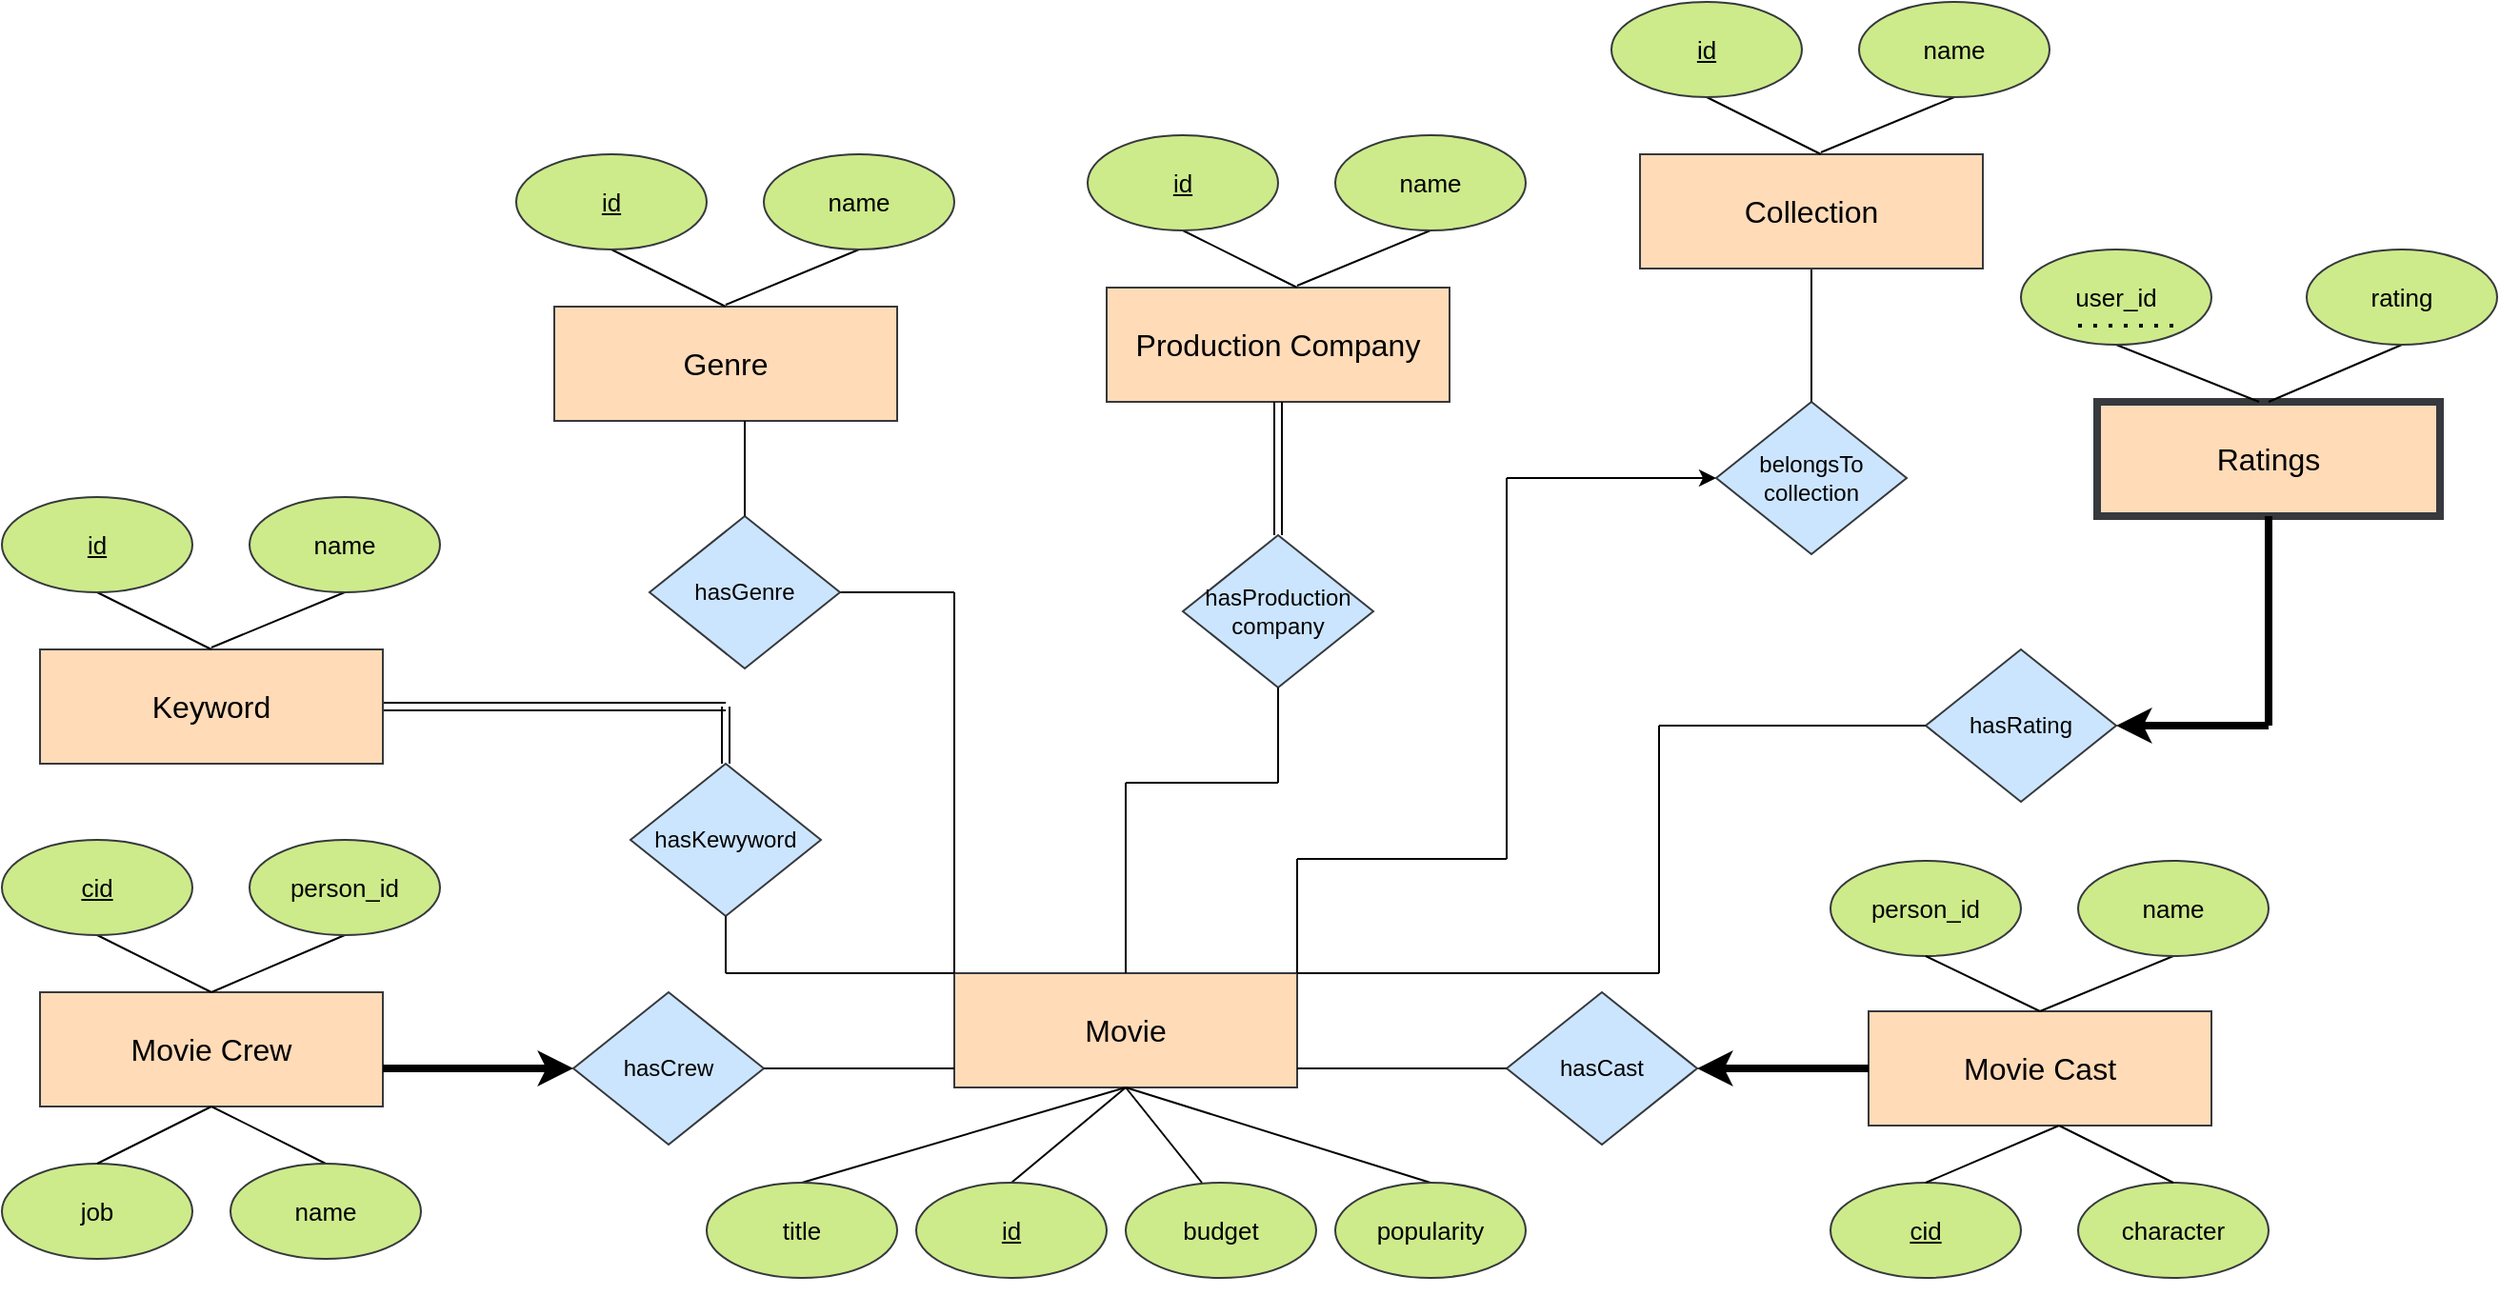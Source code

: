 <mxfile version="21.2.8" type="device">
  <diagram name="Page-1" id="NmCKqqIRT9WoxrmZhtam">
    <mxGraphModel dx="1886" dy="606" grid="1" gridSize="10" guides="1" tooltips="1" connect="1" arrows="1" fold="1" page="1" pageScale="1" pageWidth="850" pageHeight="1100" math="0" shadow="0">
      <root>
        <mxCell id="0" />
        <mxCell id="1" parent="0" />
        <mxCell id="3cVwDTF0PyyG5tG76cxE-1" value="&lt;font style=&quot;font-size: 16px;&quot;&gt;Movie&lt;/font&gt;" style="rounded=0;whiteSpace=wrap;html=1;fontSize=14;fillColor=#ffdbb8;strokeColor=#36393d;perimeterSpacing=0;fillStyle=auto;" parent="1" vertex="1">
          <mxGeometry x="380" y="580" width="180" height="60" as="geometry" />
        </mxCell>
        <mxCell id="3cVwDTF0PyyG5tG76cxE-3" value="" style="endArrow=none;html=1;rounded=0;entryX=0.5;entryY=1;entryDx=0;entryDy=0;" parent="1" target="3cVwDTF0PyyG5tG76cxE-1" edge="1">
          <mxGeometry width="50" height="50" relative="1" as="geometry">
            <mxPoint x="300" y="690" as="sourcePoint" />
            <mxPoint x="630" y="550" as="targetPoint" />
          </mxGeometry>
        </mxCell>
        <mxCell id="3cVwDTF0PyyG5tG76cxE-4" value="title" style="ellipse;whiteSpace=wrap;html=1;fillColor=#cdeb8b;strokeColor=#36393d;fontSize=13;" parent="1" vertex="1">
          <mxGeometry x="250" y="690" width="100" height="50" as="geometry" />
        </mxCell>
        <mxCell id="3cVwDTF0PyyG5tG76cxE-5" value="" style="endArrow=none;html=1;rounded=0;entryX=0.5;entryY=1;entryDx=0;entryDy=0;" parent="1" target="3cVwDTF0PyyG5tG76cxE-1" edge="1">
          <mxGeometry width="50" height="50" relative="1" as="geometry">
            <mxPoint x="410" y="690" as="sourcePoint" />
            <mxPoint x="630" y="550" as="targetPoint" />
          </mxGeometry>
        </mxCell>
        <mxCell id="3cVwDTF0PyyG5tG76cxE-6" value="id" style="ellipse;whiteSpace=wrap;html=1;fillColor=#cdeb8b;strokeColor=#36393d;fontSize=13;fontStyle=4" parent="1" vertex="1">
          <mxGeometry x="360" y="690" width="100" height="50" as="geometry" />
        </mxCell>
        <mxCell id="3cVwDTF0PyyG5tG76cxE-7" value="" style="endArrow=none;html=1;rounded=0;" parent="1" edge="1">
          <mxGeometry width="50" height="50" relative="1" as="geometry">
            <mxPoint x="470" y="640" as="sourcePoint" />
            <mxPoint x="510" y="690" as="targetPoint" />
          </mxGeometry>
        </mxCell>
        <mxCell id="3cVwDTF0PyyG5tG76cxE-9" style="edgeStyle=orthogonalEdgeStyle;rounded=0;orthogonalLoop=1;jettySize=auto;html=1;exitX=0.5;exitY=1;exitDx=0;exitDy=0;" parent="1" source="3cVwDTF0PyyG5tG76cxE-4" target="3cVwDTF0PyyG5tG76cxE-4" edge="1">
          <mxGeometry relative="1" as="geometry" />
        </mxCell>
        <mxCell id="3cVwDTF0PyyG5tG76cxE-10" value="budget" style="ellipse;whiteSpace=wrap;html=1;fillColor=#cdeb8b;strokeColor=#36393d;fontSize=13;" parent="1" vertex="1">
          <mxGeometry x="470" y="690" width="100" height="50" as="geometry" />
        </mxCell>
        <mxCell id="3cVwDTF0PyyG5tG76cxE-11" value="" style="endArrow=none;html=1;rounded=0;entryX=0.5;entryY=0;entryDx=0;entryDy=0;" parent="1" target="3cVwDTF0PyyG5tG76cxE-12" edge="1">
          <mxGeometry width="50" height="50" relative="1" as="geometry">
            <mxPoint x="470" y="640" as="sourcePoint" />
            <mxPoint x="610" y="690" as="targetPoint" />
          </mxGeometry>
        </mxCell>
        <mxCell id="3cVwDTF0PyyG5tG76cxE-12" value="popularity" style="ellipse;whiteSpace=wrap;html=1;fillColor=#cdeb8b;strokeColor=#36393d;fontSize=13;" parent="1" vertex="1">
          <mxGeometry x="580" y="690" width="100" height="50" as="geometry" />
        </mxCell>
        <mxCell id="3cVwDTF0PyyG5tG76cxE-14" value="hasCrew" style="rhombus;whiteSpace=wrap;html=1;fillColor=#cce5ff;strokeColor=#36393d;" parent="1" vertex="1">
          <mxGeometry x="180" y="590" width="100" height="80" as="geometry" />
        </mxCell>
        <mxCell id="3cVwDTF0PyyG5tG76cxE-18" value="&lt;span style=&quot;font-size: 16px;&quot;&gt;Movie Crew&lt;/span&gt;" style="rounded=0;whiteSpace=wrap;html=1;fontSize=14;fillColor=#ffdbb8;strokeColor=#36393d;perimeterSpacing=0;fillStyle=auto;" parent="1" vertex="1">
          <mxGeometry x="-100" y="590" width="180" height="60" as="geometry" />
        </mxCell>
        <mxCell id="3cVwDTF0PyyG5tG76cxE-19" value="job" style="ellipse;whiteSpace=wrap;html=1;fillColor=#cdeb8b;strokeColor=#36393d;fontSize=13;" parent="1" vertex="1">
          <mxGeometry x="-120" y="680" width="100" height="50" as="geometry" />
        </mxCell>
        <mxCell id="3cVwDTF0PyyG5tG76cxE-21" value="" style="endArrow=none;html=1;rounded=0;entryX=0.5;entryY=1;entryDx=0;entryDy=0;" parent="1" target="3cVwDTF0PyyG5tG76cxE-18" edge="1">
          <mxGeometry width="50" height="50" relative="1" as="geometry">
            <mxPoint x="-70" y="680" as="sourcePoint" />
            <mxPoint x="360" y="580" as="targetPoint" />
          </mxGeometry>
        </mxCell>
        <mxCell id="3cVwDTF0PyyG5tG76cxE-22" value="" style="endArrow=none;html=1;rounded=0;entryX=0.5;entryY=1;entryDx=0;entryDy=0;exitX=0.5;exitY=0;exitDx=0;exitDy=0;" parent="1" source="3cVwDTF0PyyG5tG76cxE-23" target="3cVwDTF0PyyG5tG76cxE-18" edge="1">
          <mxGeometry width="50" height="50" relative="1" as="geometry">
            <mxPoint x="30" y="680" as="sourcePoint" />
            <mxPoint x="50" y="650" as="targetPoint" />
          </mxGeometry>
        </mxCell>
        <mxCell id="3cVwDTF0PyyG5tG76cxE-23" value="name" style="ellipse;whiteSpace=wrap;html=1;fillColor=#cdeb8b;strokeColor=#36393d;fontSize=13;" parent="1" vertex="1">
          <mxGeometry y="680" width="100" height="50" as="geometry" />
        </mxCell>
        <mxCell id="3cVwDTF0PyyG5tG76cxE-24" value="" style="endArrow=none;html=1;rounded=0;entryX=0.5;entryY=0;entryDx=0;entryDy=0;exitX=0.5;exitY=1;exitDx=0;exitDy=0;" parent="1" source="3cVwDTF0PyyG5tG76cxE-25" target="3cVwDTF0PyyG5tG76cxE-18" edge="1">
          <mxGeometry width="50" height="50" relative="1" as="geometry">
            <mxPoint x="70" y="680" as="sourcePoint" />
            <mxPoint x="360" y="580" as="targetPoint" />
          </mxGeometry>
        </mxCell>
        <mxCell id="3cVwDTF0PyyG5tG76cxE-25" value="person_id" style="ellipse;whiteSpace=wrap;html=1;fillColor=#cdeb8b;strokeColor=#36393d;fontSize=13;" parent="1" vertex="1">
          <mxGeometry x="10" y="510" width="100" height="50" as="geometry" />
        </mxCell>
        <mxCell id="3cVwDTF0PyyG5tG76cxE-26" value="" style="endArrow=none;html=1;rounded=0;entryX=0.5;entryY=0;entryDx=0;entryDy=0;" parent="1" target="3cVwDTF0PyyG5tG76cxE-18" edge="1">
          <mxGeometry width="50" height="50" relative="1" as="geometry">
            <mxPoint x="-70" y="560" as="sourcePoint" />
            <mxPoint x="360" y="580" as="targetPoint" />
          </mxGeometry>
        </mxCell>
        <mxCell id="3cVwDTF0PyyG5tG76cxE-29" value="&lt;u&gt;cid&lt;/u&gt;" style="ellipse;whiteSpace=wrap;html=1;fillColor=#cdeb8b;strokeColor=#36393d;fontSize=13;" parent="1" vertex="1">
          <mxGeometry x="-120" y="510" width="100" height="50" as="geometry" />
        </mxCell>
        <mxCell id="3cVwDTF0PyyG5tG76cxE-34" value="hasCast" style="rhombus;whiteSpace=wrap;html=1;fillColor=#cce5ff;strokeColor=#36393d;" parent="1" vertex="1">
          <mxGeometry x="670" y="590" width="100" height="80" as="geometry" />
        </mxCell>
        <mxCell id="3cVwDTF0PyyG5tG76cxE-37" value="&lt;font style=&quot;font-size: 16px;&quot;&gt;Movie Cast&lt;/font&gt;" style="rounded=0;whiteSpace=wrap;html=1;fontSize=14;fillColor=#ffdbb8;strokeColor=#36393d;perimeterSpacing=0;fillStyle=auto;" parent="1" vertex="1">
          <mxGeometry x="860" y="600" width="180" height="60" as="geometry" />
        </mxCell>
        <mxCell id="3cVwDTF0PyyG5tG76cxE-38" value="&lt;u&gt;cid&lt;/u&gt;" style="ellipse;whiteSpace=wrap;html=1;fillColor=#cdeb8b;strokeColor=#36393d;fontSize=13;" parent="1" vertex="1">
          <mxGeometry x="840" y="690" width="100" height="50" as="geometry" />
        </mxCell>
        <mxCell id="3cVwDTF0PyyG5tG76cxE-40" value="character" style="ellipse;whiteSpace=wrap;html=1;fillColor=#cdeb8b;strokeColor=#36393d;fontSize=13;" parent="1" vertex="1">
          <mxGeometry x="970" y="690" width="100" height="50" as="geometry" />
        </mxCell>
        <mxCell id="3cVwDTF0PyyG5tG76cxE-45" value="" style="endArrow=none;html=1;rounded=0;entryX=0.5;entryY=1;entryDx=0;entryDy=0;exitX=0.5;exitY=0;exitDx=0;exitDy=0;" parent="1" source="3cVwDTF0PyyG5tG76cxE-38" edge="1">
          <mxGeometry width="50" height="50" relative="1" as="geometry">
            <mxPoint x="840" y="690" as="sourcePoint" />
            <mxPoint x="960" y="660" as="targetPoint" />
          </mxGeometry>
        </mxCell>
        <mxCell id="3cVwDTF0PyyG5tG76cxE-47" value="" style="endArrow=none;html=1;rounded=0;entryX=0.5;entryY=1;entryDx=0;entryDy=0;exitX=0.5;exitY=0;exitDx=0;exitDy=0;" parent="1" source="3cVwDTF0PyyG5tG76cxE-40" edge="1">
          <mxGeometry width="50" height="50" relative="1" as="geometry">
            <mxPoint x="1040" y="690" as="sourcePoint" />
            <mxPoint x="960" y="660" as="targetPoint" />
          </mxGeometry>
        </mxCell>
        <mxCell id="3cVwDTF0PyyG5tG76cxE-48" value="" style="endArrow=none;html=1;rounded=0;" parent="1" edge="1">
          <mxGeometry width="50" height="50" relative="1" as="geometry">
            <mxPoint x="1020" y="571" as="sourcePoint" />
            <mxPoint x="950" y="600" as="targetPoint" />
          </mxGeometry>
        </mxCell>
        <mxCell id="3cVwDTF0PyyG5tG76cxE-49" value="person_id" style="ellipse;whiteSpace=wrap;html=1;fillColor=#cdeb8b;strokeColor=#36393d;fontSize=13;" parent="1" vertex="1">
          <mxGeometry x="840" y="521" width="100" height="50" as="geometry" />
        </mxCell>
        <mxCell id="3cVwDTF0PyyG5tG76cxE-50" value="name" style="ellipse;whiteSpace=wrap;html=1;fillColor=#cdeb8b;strokeColor=#36393d;fontSize=13;" parent="1" vertex="1">
          <mxGeometry x="970" y="521" width="100" height="50" as="geometry" />
        </mxCell>
        <mxCell id="3cVwDTF0PyyG5tG76cxE-51" value="" style="endArrow=none;html=1;rounded=0;entryX=0.5;entryY=0;entryDx=0;entryDy=0;exitX=0.5;exitY=1;exitDx=0;exitDy=0;" parent="1" source="3cVwDTF0PyyG5tG76cxE-49" target="3cVwDTF0PyyG5tG76cxE-37" edge="1">
          <mxGeometry width="50" height="50" relative="1" as="geometry">
            <mxPoint x="-200" y="560" as="sourcePoint" />
            <mxPoint y="600" as="targetPoint" />
          </mxGeometry>
        </mxCell>
        <mxCell id="3cVwDTF0PyyG5tG76cxE-52" value="" style="endArrow=none;html=1;rounded=0;entryX=0;entryY=0;entryDx=0;entryDy=0;" parent="1" target="3cVwDTF0PyyG5tG76cxE-1" edge="1">
          <mxGeometry width="50" height="50" relative="1" as="geometry">
            <mxPoint x="260" y="580" as="sourcePoint" />
            <mxPoint x="520" y="600" as="targetPoint" />
          </mxGeometry>
        </mxCell>
        <mxCell id="3cVwDTF0PyyG5tG76cxE-55" style="edgeStyle=orthogonalEdgeStyle;rounded=0;orthogonalLoop=1;jettySize=auto;html=1;exitX=0.5;exitY=1;exitDx=0;exitDy=0;" parent="1" source="3cVwDTF0PyyG5tG76cxE-14" target="3cVwDTF0PyyG5tG76cxE-14" edge="1">
          <mxGeometry relative="1" as="geometry" />
        </mxCell>
        <mxCell id="3cVwDTF0PyyG5tG76cxE-57" value="" style="endArrow=none;html=1;rounded=0;shape=link;" parent="1" edge="1">
          <mxGeometry width="50" height="50" relative="1" as="geometry">
            <mxPoint x="70" y="440" as="sourcePoint" />
            <mxPoint x="260" y="440" as="targetPoint" />
          </mxGeometry>
        </mxCell>
        <mxCell id="3cVwDTF0PyyG5tG76cxE-58" value="hasKewyword" style="rhombus;whiteSpace=wrap;html=1;fillColor=#cce5ff;strokeColor=#36393d;" parent="1" vertex="1">
          <mxGeometry x="210" y="470" width="100" height="80" as="geometry" />
        </mxCell>
        <mxCell id="3cVwDTF0PyyG5tG76cxE-59" value="" style="endArrow=none;html=1;rounded=0;" parent="1" edge="1">
          <mxGeometry width="50" height="50" relative="1" as="geometry">
            <mxPoint x="260" y="580" as="sourcePoint" />
            <mxPoint x="260" y="550" as="targetPoint" />
          </mxGeometry>
        </mxCell>
        <mxCell id="3cVwDTF0PyyG5tG76cxE-61" value="&lt;span style=&quot;font-size: 16px;&quot;&gt;Keyword&lt;/span&gt;" style="rounded=0;whiteSpace=wrap;html=1;fontSize=14;fillColor=#ffdbb8;strokeColor=#36393d;perimeterSpacing=0;fillStyle=auto;" parent="1" vertex="1">
          <mxGeometry x="-100" y="410" width="180" height="60" as="geometry" />
        </mxCell>
        <mxCell id="3cVwDTF0PyyG5tG76cxE-62" value="" style="endArrow=none;html=1;rounded=0;entryX=0.5;entryY=0;entryDx=0;entryDy=0;" parent="1" edge="1">
          <mxGeometry width="50" height="50" relative="1" as="geometry">
            <mxPoint x="-70" y="380" as="sourcePoint" />
            <mxPoint x="-10" y="410" as="targetPoint" />
          </mxGeometry>
        </mxCell>
        <mxCell id="3cVwDTF0PyyG5tG76cxE-63" value="" style="endArrow=none;html=1;rounded=0;" parent="1" edge="1">
          <mxGeometry width="50" height="50" relative="1" as="geometry">
            <mxPoint x="60" y="380" as="sourcePoint" />
            <mxPoint x="-10" y="409" as="targetPoint" />
          </mxGeometry>
        </mxCell>
        <mxCell id="3cVwDTF0PyyG5tG76cxE-64" value="&lt;u&gt;id&lt;/u&gt;" style="ellipse;whiteSpace=wrap;html=1;fillColor=#cdeb8b;strokeColor=#36393d;fontSize=13;" parent="1" vertex="1">
          <mxGeometry x="-120" y="330" width="100" height="50" as="geometry" />
        </mxCell>
        <mxCell id="3cVwDTF0PyyG5tG76cxE-65" value="name" style="ellipse;whiteSpace=wrap;html=1;fillColor=#cdeb8b;strokeColor=#36393d;fontSize=13;" parent="1" vertex="1">
          <mxGeometry x="10" y="330" width="100" height="50" as="geometry" />
        </mxCell>
        <mxCell id="3cVwDTF0PyyG5tG76cxE-66" value="" style="endArrow=none;html=1;rounded=0;" parent="1" edge="1">
          <mxGeometry width="50" height="50" relative="1" as="geometry">
            <mxPoint x="380" y="580" as="sourcePoint" />
            <mxPoint x="380" y="380" as="targetPoint" />
          </mxGeometry>
        </mxCell>
        <mxCell id="3cVwDTF0PyyG5tG76cxE-67" value="" style="endArrow=none;html=1;rounded=0;" parent="1" edge="1">
          <mxGeometry width="50" height="50" relative="1" as="geometry">
            <mxPoint x="320" y="380" as="sourcePoint" />
            <mxPoint x="380" y="380" as="targetPoint" />
          </mxGeometry>
        </mxCell>
        <mxCell id="3cVwDTF0PyyG5tG76cxE-68" value="hasGenre" style="rhombus;whiteSpace=wrap;html=1;fillColor=#cce5ff;strokeColor=#36393d;" parent="1" vertex="1">
          <mxGeometry x="220" y="340" width="100" height="80" as="geometry" />
        </mxCell>
        <mxCell id="3cVwDTF0PyyG5tG76cxE-75" value="&lt;span style=&quot;font-size: 16px;&quot;&gt;Genre&lt;/span&gt;" style="rounded=0;whiteSpace=wrap;html=1;fontSize=14;fillColor=#ffdbb8;strokeColor=#36393d;perimeterSpacing=0;fillStyle=auto;" parent="1" vertex="1">
          <mxGeometry x="170" y="230" width="180" height="60" as="geometry" />
        </mxCell>
        <mxCell id="3cVwDTF0PyyG5tG76cxE-76" value="" style="endArrow=none;html=1;rounded=0;entryX=0.5;entryY=0;entryDx=0;entryDy=0;" parent="1" edge="1">
          <mxGeometry width="50" height="50" relative="1" as="geometry">
            <mxPoint x="200" y="200" as="sourcePoint" />
            <mxPoint x="260" y="230" as="targetPoint" />
          </mxGeometry>
        </mxCell>
        <mxCell id="3cVwDTF0PyyG5tG76cxE-77" value="" style="endArrow=none;html=1;rounded=0;" parent="1" edge="1">
          <mxGeometry width="50" height="50" relative="1" as="geometry">
            <mxPoint x="330" y="200" as="sourcePoint" />
            <mxPoint x="260" y="229" as="targetPoint" />
          </mxGeometry>
        </mxCell>
        <mxCell id="3cVwDTF0PyyG5tG76cxE-78" value="&lt;u&gt;id&lt;/u&gt;" style="ellipse;whiteSpace=wrap;html=1;fillColor=#cdeb8b;strokeColor=#36393d;fontSize=13;" parent="1" vertex="1">
          <mxGeometry x="150" y="150" width="100" height="50" as="geometry" />
        </mxCell>
        <mxCell id="3cVwDTF0PyyG5tG76cxE-79" value="name" style="ellipse;whiteSpace=wrap;html=1;fillColor=#cdeb8b;strokeColor=#36393d;fontSize=13;" parent="1" vertex="1">
          <mxGeometry x="280" y="150" width="100" height="50" as="geometry" />
        </mxCell>
        <mxCell id="3cVwDTF0PyyG5tG76cxE-80" value="" style="endArrow=none;html=1;rounded=0;" parent="1" edge="1">
          <mxGeometry width="50" height="50" relative="1" as="geometry">
            <mxPoint x="470" y="580" as="sourcePoint" />
            <mxPoint x="470" y="480" as="targetPoint" />
          </mxGeometry>
        </mxCell>
        <mxCell id="3cVwDTF0PyyG5tG76cxE-81" value="hasProduction&lt;br&gt;company" style="rhombus;whiteSpace=wrap;html=1;fillColor=#cce5ff;strokeColor=#36393d;" parent="1" vertex="1">
          <mxGeometry x="500" y="350" width="100" height="80" as="geometry" />
        </mxCell>
        <mxCell id="3cVwDTF0PyyG5tG76cxE-84" value="&lt;span style=&quot;font-size: 16px;&quot;&gt;Production Company&lt;/span&gt;" style="rounded=0;whiteSpace=wrap;html=1;fontSize=14;fillColor=#ffdbb8;strokeColor=#36393d;perimeterSpacing=0;fillStyle=auto;" parent="1" vertex="1">
          <mxGeometry x="460" y="220" width="180" height="60" as="geometry" />
        </mxCell>
        <mxCell id="3cVwDTF0PyyG5tG76cxE-86" value="" style="endArrow=none;html=1;rounded=0;" parent="1" edge="1">
          <mxGeometry width="50" height="50" relative="1" as="geometry">
            <mxPoint x="470" y="480" as="sourcePoint" />
            <mxPoint x="550" y="480" as="targetPoint" />
          </mxGeometry>
        </mxCell>
        <mxCell id="3cVwDTF0PyyG5tG76cxE-87" value="" style="endArrow=none;html=1;rounded=0;" parent="1" edge="1">
          <mxGeometry width="50" height="50" relative="1" as="geometry">
            <mxPoint x="550" y="480" as="sourcePoint" />
            <mxPoint x="550" y="430" as="targetPoint" />
          </mxGeometry>
        </mxCell>
        <mxCell id="3cVwDTF0PyyG5tG76cxE-88" value="" style="endArrow=none;html=1;rounded=0;entryX=0.5;entryY=0;entryDx=0;entryDy=0;" parent="1" edge="1">
          <mxGeometry width="50" height="50" relative="1" as="geometry">
            <mxPoint x="500" y="190" as="sourcePoint" />
            <mxPoint x="560" y="220" as="targetPoint" />
          </mxGeometry>
        </mxCell>
        <mxCell id="3cVwDTF0PyyG5tG76cxE-89" value="" style="endArrow=none;html=1;rounded=0;" parent="1" edge="1">
          <mxGeometry width="50" height="50" relative="1" as="geometry">
            <mxPoint x="630" y="190" as="sourcePoint" />
            <mxPoint x="560" y="219" as="targetPoint" />
          </mxGeometry>
        </mxCell>
        <mxCell id="3cVwDTF0PyyG5tG76cxE-90" value="&lt;u&gt;id&lt;/u&gt;" style="ellipse;whiteSpace=wrap;html=1;fillColor=#cdeb8b;strokeColor=#36393d;fontSize=13;" parent="1" vertex="1">
          <mxGeometry x="450" y="140" width="100" height="50" as="geometry" />
        </mxCell>
        <mxCell id="3cVwDTF0PyyG5tG76cxE-91" value="name" style="ellipse;whiteSpace=wrap;html=1;fillColor=#cdeb8b;strokeColor=#36393d;fontSize=13;" parent="1" vertex="1">
          <mxGeometry x="580" y="140" width="100" height="50" as="geometry" />
        </mxCell>
        <mxCell id="3cVwDTF0PyyG5tG76cxE-92" value="" style="endArrow=none;html=1;rounded=0;exitX=1;exitY=0;exitDx=0;exitDy=0;" parent="1" source="3cVwDTF0PyyG5tG76cxE-1" edge="1">
          <mxGeometry width="50" height="50" relative="1" as="geometry">
            <mxPoint x="340" y="520" as="sourcePoint" />
            <mxPoint x="560" y="520" as="targetPoint" />
          </mxGeometry>
        </mxCell>
        <mxCell id="3cVwDTF0PyyG5tG76cxE-93" value="" style="endArrow=none;html=1;rounded=0;" parent="1" edge="1">
          <mxGeometry width="50" height="50" relative="1" as="geometry">
            <mxPoint x="560" y="520" as="sourcePoint" />
            <mxPoint x="670" y="520" as="targetPoint" />
          </mxGeometry>
        </mxCell>
        <mxCell id="3cVwDTF0PyyG5tG76cxE-94" value="" style="endArrow=none;html=1;rounded=0;" parent="1" edge="1">
          <mxGeometry width="50" height="50" relative="1" as="geometry">
            <mxPoint x="670" y="520" as="sourcePoint" />
            <mxPoint x="670" y="320" as="targetPoint" />
          </mxGeometry>
        </mxCell>
        <mxCell id="3cVwDTF0PyyG5tG76cxE-98" value="belongsTo&lt;br&gt;collection" style="rhombus;whiteSpace=wrap;html=1;fillColor=#cce5ff;strokeColor=#36393d;" parent="1" vertex="1">
          <mxGeometry x="780" y="280" width="100" height="80" as="geometry" />
        </mxCell>
        <mxCell id="3cVwDTF0PyyG5tG76cxE-100" value="" style="endArrow=none;html=1;rounded=0;exitX=0.5;exitY=0;exitDx=0;exitDy=0;" parent="1" source="3cVwDTF0PyyG5tG76cxE-98" edge="1">
          <mxGeometry width="50" height="50" relative="1" as="geometry">
            <mxPoint x="820" y="400" as="sourcePoint" />
            <mxPoint x="830" y="210" as="targetPoint" />
          </mxGeometry>
        </mxCell>
        <mxCell id="3cVwDTF0PyyG5tG76cxE-101" value="&lt;span style=&quot;font-size: 16px;&quot;&gt;Collection&lt;/span&gt;" style="rounded=0;whiteSpace=wrap;html=1;fontSize=14;fillColor=#ffdbb8;strokeColor=#36393d;perimeterSpacing=0;fillStyle=auto;" parent="1" vertex="1">
          <mxGeometry x="740" y="150" width="180" height="60" as="geometry" />
        </mxCell>
        <mxCell id="3cVwDTF0PyyG5tG76cxE-102" value="" style="endArrow=none;html=1;rounded=0;entryX=0.5;entryY=0;entryDx=0;entryDy=0;" parent="1" edge="1">
          <mxGeometry width="50" height="50" relative="1" as="geometry">
            <mxPoint x="775" y="120" as="sourcePoint" />
            <mxPoint x="835" y="150" as="targetPoint" />
          </mxGeometry>
        </mxCell>
        <mxCell id="3cVwDTF0PyyG5tG76cxE-103" value="" style="endArrow=none;html=1;rounded=0;" parent="1" edge="1">
          <mxGeometry width="50" height="50" relative="1" as="geometry">
            <mxPoint x="905" y="120" as="sourcePoint" />
            <mxPoint x="835" y="149" as="targetPoint" />
          </mxGeometry>
        </mxCell>
        <mxCell id="3cVwDTF0PyyG5tG76cxE-104" value="&lt;u&gt;id&lt;/u&gt;" style="ellipse;whiteSpace=wrap;html=1;fillColor=#cdeb8b;strokeColor=#36393d;fontSize=13;" parent="1" vertex="1">
          <mxGeometry x="725" y="70" width="100" height="50" as="geometry" />
        </mxCell>
        <mxCell id="3cVwDTF0PyyG5tG76cxE-105" value="name" style="ellipse;whiteSpace=wrap;html=1;fillColor=#cdeb8b;strokeColor=#36393d;fontSize=13;" parent="1" vertex="1">
          <mxGeometry x="855" y="70" width="100" height="50" as="geometry" />
        </mxCell>
        <mxCell id="3cVwDTF0PyyG5tG76cxE-106" value="" style="endArrow=none;html=1;rounded=0;exitX=1;exitY=0;exitDx=0;exitDy=0;" parent="1" source="3cVwDTF0PyyG5tG76cxE-1" edge="1">
          <mxGeometry width="50" height="50" relative="1" as="geometry">
            <mxPoint x="850" y="620" as="sourcePoint" />
            <mxPoint x="750" y="580" as="targetPoint" />
          </mxGeometry>
        </mxCell>
        <mxCell id="3cVwDTF0PyyG5tG76cxE-107" value="" style="endArrow=none;html=1;rounded=0;" parent="1" edge="1">
          <mxGeometry width="50" height="50" relative="1" as="geometry">
            <mxPoint x="750" y="580" as="sourcePoint" />
            <mxPoint x="750" y="450" as="targetPoint" />
          </mxGeometry>
        </mxCell>
        <mxCell id="bmToHbx_m7U6vyhUU-Qj-1" value="hasRating" style="rhombus;whiteSpace=wrap;html=1;fillColor=#cce5ff;strokeColor=#36393d;" parent="1" vertex="1">
          <mxGeometry x="890" y="410" width="100" height="80" as="geometry" />
        </mxCell>
        <mxCell id="bmToHbx_m7U6vyhUU-Qj-4" value="&lt;span style=&quot;font-size: 16px;&quot;&gt;Ratings&lt;/span&gt;" style="rounded=0;whiteSpace=wrap;html=1;fontSize=14;fillColor=#ffdbb8;strokeColor=#36393d;perimeterSpacing=0;fillStyle=auto;gradientColor=none;strokeWidth=4;" parent="1" vertex="1">
          <mxGeometry x="980" y="280" width="180" height="60" as="geometry" />
        </mxCell>
        <mxCell id="bmToHbx_m7U6vyhUU-Qj-5" value="" style="endArrow=none;html=1;rounded=0;entryX=0.5;entryY=0;entryDx=0;entryDy=0;" parent="1" edge="1">
          <mxGeometry width="50" height="50" relative="1" as="geometry">
            <mxPoint x="990" y="250" as="sourcePoint" />
            <mxPoint x="1065" y="280" as="targetPoint" />
          </mxGeometry>
        </mxCell>
        <mxCell id="bmToHbx_m7U6vyhUU-Qj-6" value="&lt;p class=&quot;MsoNormal&quot;&gt;user_id&lt;/p&gt;" style="ellipse;whiteSpace=wrap;html=1;fillColor=#cdeb8b;strokeColor=#36393d;fontSize=13;" parent="1" vertex="1">
          <mxGeometry x="940" y="200" width="100" height="50" as="geometry" />
        </mxCell>
        <mxCell id="bmToHbx_m7U6vyhUU-Qj-10" value="" style="endArrow=none;html=1;rounded=0;entryX=0.5;entryY=0;entryDx=0;entryDy=0;exitX=0.5;exitY=1;exitDx=0;exitDy=0;" parent="1" source="bmToHbx_m7U6vyhUU-Qj-11" target="bmToHbx_m7U6vyhUU-Qj-4" edge="1">
          <mxGeometry width="50" height="50" relative="1" as="geometry">
            <mxPoint x="1190" y="250" as="sourcePoint" />
            <mxPoint x="1080" y="290" as="targetPoint" />
          </mxGeometry>
        </mxCell>
        <mxCell id="bmToHbx_m7U6vyhUU-Qj-11" value="rating" style="ellipse;whiteSpace=wrap;html=1;fillColor=#cdeb8b;strokeColor=#36393d;fontSize=13;" parent="1" vertex="1">
          <mxGeometry x="1090" y="200" width="100" height="50" as="geometry" />
        </mxCell>
        <mxCell id="bmToHbx_m7U6vyhUU-Qj-13" value="" style="endArrow=none;html=1;rounded=0;exitX=0;exitY=0.5;exitDx=0;exitDy=0;" parent="1" source="bmToHbx_m7U6vyhUU-Qj-1" edge="1">
          <mxGeometry width="50" height="50" relative="1" as="geometry">
            <mxPoint x="760" y="590" as="sourcePoint" />
            <mxPoint x="750" y="450" as="targetPoint" />
          </mxGeometry>
        </mxCell>
        <mxCell id="pnqVm8Gtk-yloZDZJLWc-1" value="" style="endArrow=classic;html=1;rounded=0;entryX=0;entryY=0.5;entryDx=0;entryDy=0;exitX=0;exitY=0.5;exitDx=0;exitDy=0;" parent="1" source="3cVwDTF0PyyG5tG76cxE-14" target="3cVwDTF0PyyG5tG76cxE-14" edge="1">
          <mxGeometry width="50" height="50" relative="1" as="geometry">
            <mxPoint x="600" y="430" as="sourcePoint" />
            <mxPoint x="650" y="380" as="targetPoint" />
          </mxGeometry>
        </mxCell>
        <mxCell id="pnqVm8Gtk-yloZDZJLWc-4" value="" style="endArrow=none;html=1;rounded=0;entryX=1;entryY=0.5;entryDx=0;entryDy=0;" parent="1" target="3cVwDTF0PyyG5tG76cxE-14" edge="1">
          <mxGeometry width="50" height="50" relative="1" as="geometry">
            <mxPoint x="380" y="630" as="sourcePoint" />
            <mxPoint x="650" y="380" as="targetPoint" />
          </mxGeometry>
        </mxCell>
        <mxCell id="pnqVm8Gtk-yloZDZJLWc-6" value="" style="endArrow=none;html=1;rounded=0;entryX=0;entryY=0.5;entryDx=0;entryDy=0;" parent="1" target="3cVwDTF0PyyG5tG76cxE-34" edge="1">
          <mxGeometry width="50" height="50" relative="1" as="geometry">
            <mxPoint x="560" y="630" as="sourcePoint" />
            <mxPoint x="650" y="380" as="targetPoint" />
          </mxGeometry>
        </mxCell>
        <mxCell id="pnqVm8Gtk-yloZDZJLWc-7" value="" style="endArrow=classic;html=1;rounded=0;entryX=0;entryY=0.5;entryDx=0;entryDy=0;exitX=0;exitY=0.5;exitDx=0;exitDy=0;" parent="1" edge="1">
          <mxGeometry width="50" height="50" relative="1" as="geometry">
            <mxPoint x="190" y="640" as="sourcePoint" />
            <mxPoint x="190" y="640" as="targetPoint" />
          </mxGeometry>
        </mxCell>
        <mxCell id="pnqVm8Gtk-yloZDZJLWc-9" value="" style="endArrow=none;html=1;rounded=0;exitX=0.5;exitY=0;exitDx=0;exitDy=0;" parent="1" source="3cVwDTF0PyyG5tG76cxE-68" edge="1">
          <mxGeometry width="50" height="50" relative="1" as="geometry">
            <mxPoint x="580" y="430" as="sourcePoint" />
            <mxPoint x="270" y="290" as="targetPoint" />
          </mxGeometry>
        </mxCell>
        <mxCell id="pnqVm8Gtk-yloZDZJLWc-10" value="" style="endArrow=none;html=1;rounded=0;entryX=0.5;entryY=1;entryDx=0;entryDy=0;exitX=0.5;exitY=0;exitDx=0;exitDy=0;shape=link;" parent="1" source="3cVwDTF0PyyG5tG76cxE-81" target="3cVwDTF0PyyG5tG76cxE-84" edge="1">
          <mxGeometry width="50" height="50" relative="1" as="geometry">
            <mxPoint x="580" y="430" as="sourcePoint" />
            <mxPoint x="630" y="380" as="targetPoint" />
          </mxGeometry>
        </mxCell>
        <mxCell id="pnqVm8Gtk-yloZDZJLWc-12" value="" style="endArrow=none;html=1;rounded=0;exitX=0.5;exitY=0;exitDx=0;exitDy=0;shape=link;" parent="1" source="3cVwDTF0PyyG5tG76cxE-58" edge="1">
          <mxGeometry width="50" height="50" relative="1" as="geometry">
            <mxPoint x="580" y="430" as="sourcePoint" />
            <mxPoint x="260" y="440" as="targetPoint" />
          </mxGeometry>
        </mxCell>
        <mxCell id="pnqVm8Gtk-yloZDZJLWc-17" value="" style="endArrow=none;dashed=1;html=1;dashPattern=1 3;strokeWidth=2;rounded=0;" parent="1" edge="1">
          <mxGeometry width="50" height="50" relative="1" as="geometry">
            <mxPoint x="970" y="240" as="sourcePoint" />
            <mxPoint x="1020" y="240" as="targetPoint" />
            <Array as="points" />
          </mxGeometry>
        </mxCell>
        <mxCell id="pnqVm8Gtk-yloZDZJLWc-20" value="" style="endArrow=classic;html=1;rounded=0;entryX=0;entryY=0.5;entryDx=0;entryDy=0;" parent="1" target="3cVwDTF0PyyG5tG76cxE-98" edge="1">
          <mxGeometry width="50" height="50" relative="1" as="geometry">
            <mxPoint x="670" y="320" as="sourcePoint" />
            <mxPoint x="550" y="340" as="targetPoint" />
          </mxGeometry>
        </mxCell>
        <mxCell id="oySPcqPqKQ_Uv4Lrq7wo-1" value="" style="endArrow=classic;html=1;rounded=0;entryX=1;entryY=0.5;entryDx=0;entryDy=0;exitX=0;exitY=0.5;exitDx=0;exitDy=0;strokeWidth=4;" parent="1" source="3cVwDTF0PyyG5tG76cxE-37" target="3cVwDTF0PyyG5tG76cxE-34" edge="1">
          <mxGeometry width="50" height="50" relative="1" as="geometry">
            <mxPoint x="800" y="640" as="sourcePoint" />
            <mxPoint x="850" y="590" as="targetPoint" />
          </mxGeometry>
        </mxCell>
        <mxCell id="oySPcqPqKQ_Uv4Lrq7wo-2" value="" style="endArrow=none;html=1;rounded=0;entryX=0.5;entryY=1;entryDx=0;entryDy=0;strokeWidth=4;" parent="1" target="bmToHbx_m7U6vyhUU-Qj-4" edge="1">
          <mxGeometry width="50" height="50" relative="1" as="geometry">
            <mxPoint x="1070" y="450" as="sourcePoint" />
            <mxPoint x="930" y="480" as="targetPoint" />
          </mxGeometry>
        </mxCell>
        <mxCell id="oySPcqPqKQ_Uv4Lrq7wo-4" value="" style="endArrow=classic;html=1;rounded=0;entryX=1;entryY=0.5;entryDx=0;entryDy=0;strokeWidth=4;" parent="1" target="bmToHbx_m7U6vyhUU-Qj-1" edge="1">
          <mxGeometry width="50" height="50" relative="1" as="geometry">
            <mxPoint x="1070" y="450" as="sourcePoint" />
            <mxPoint x="930" y="480" as="targetPoint" />
          </mxGeometry>
        </mxCell>
        <mxCell id="oySPcqPqKQ_Uv4Lrq7wo-5" value="" style="endArrow=classic;html=1;rounded=0;entryX=0;entryY=0.5;entryDx=0;entryDy=0;strokeWidth=4;" parent="1" target="3cVwDTF0PyyG5tG76cxE-14" edge="1">
          <mxGeometry width="50" height="50" relative="1" as="geometry">
            <mxPoint x="80" y="630" as="sourcePoint" />
            <mxPoint x="440" y="480" as="targetPoint" />
          </mxGeometry>
        </mxCell>
      </root>
    </mxGraphModel>
  </diagram>
</mxfile>
